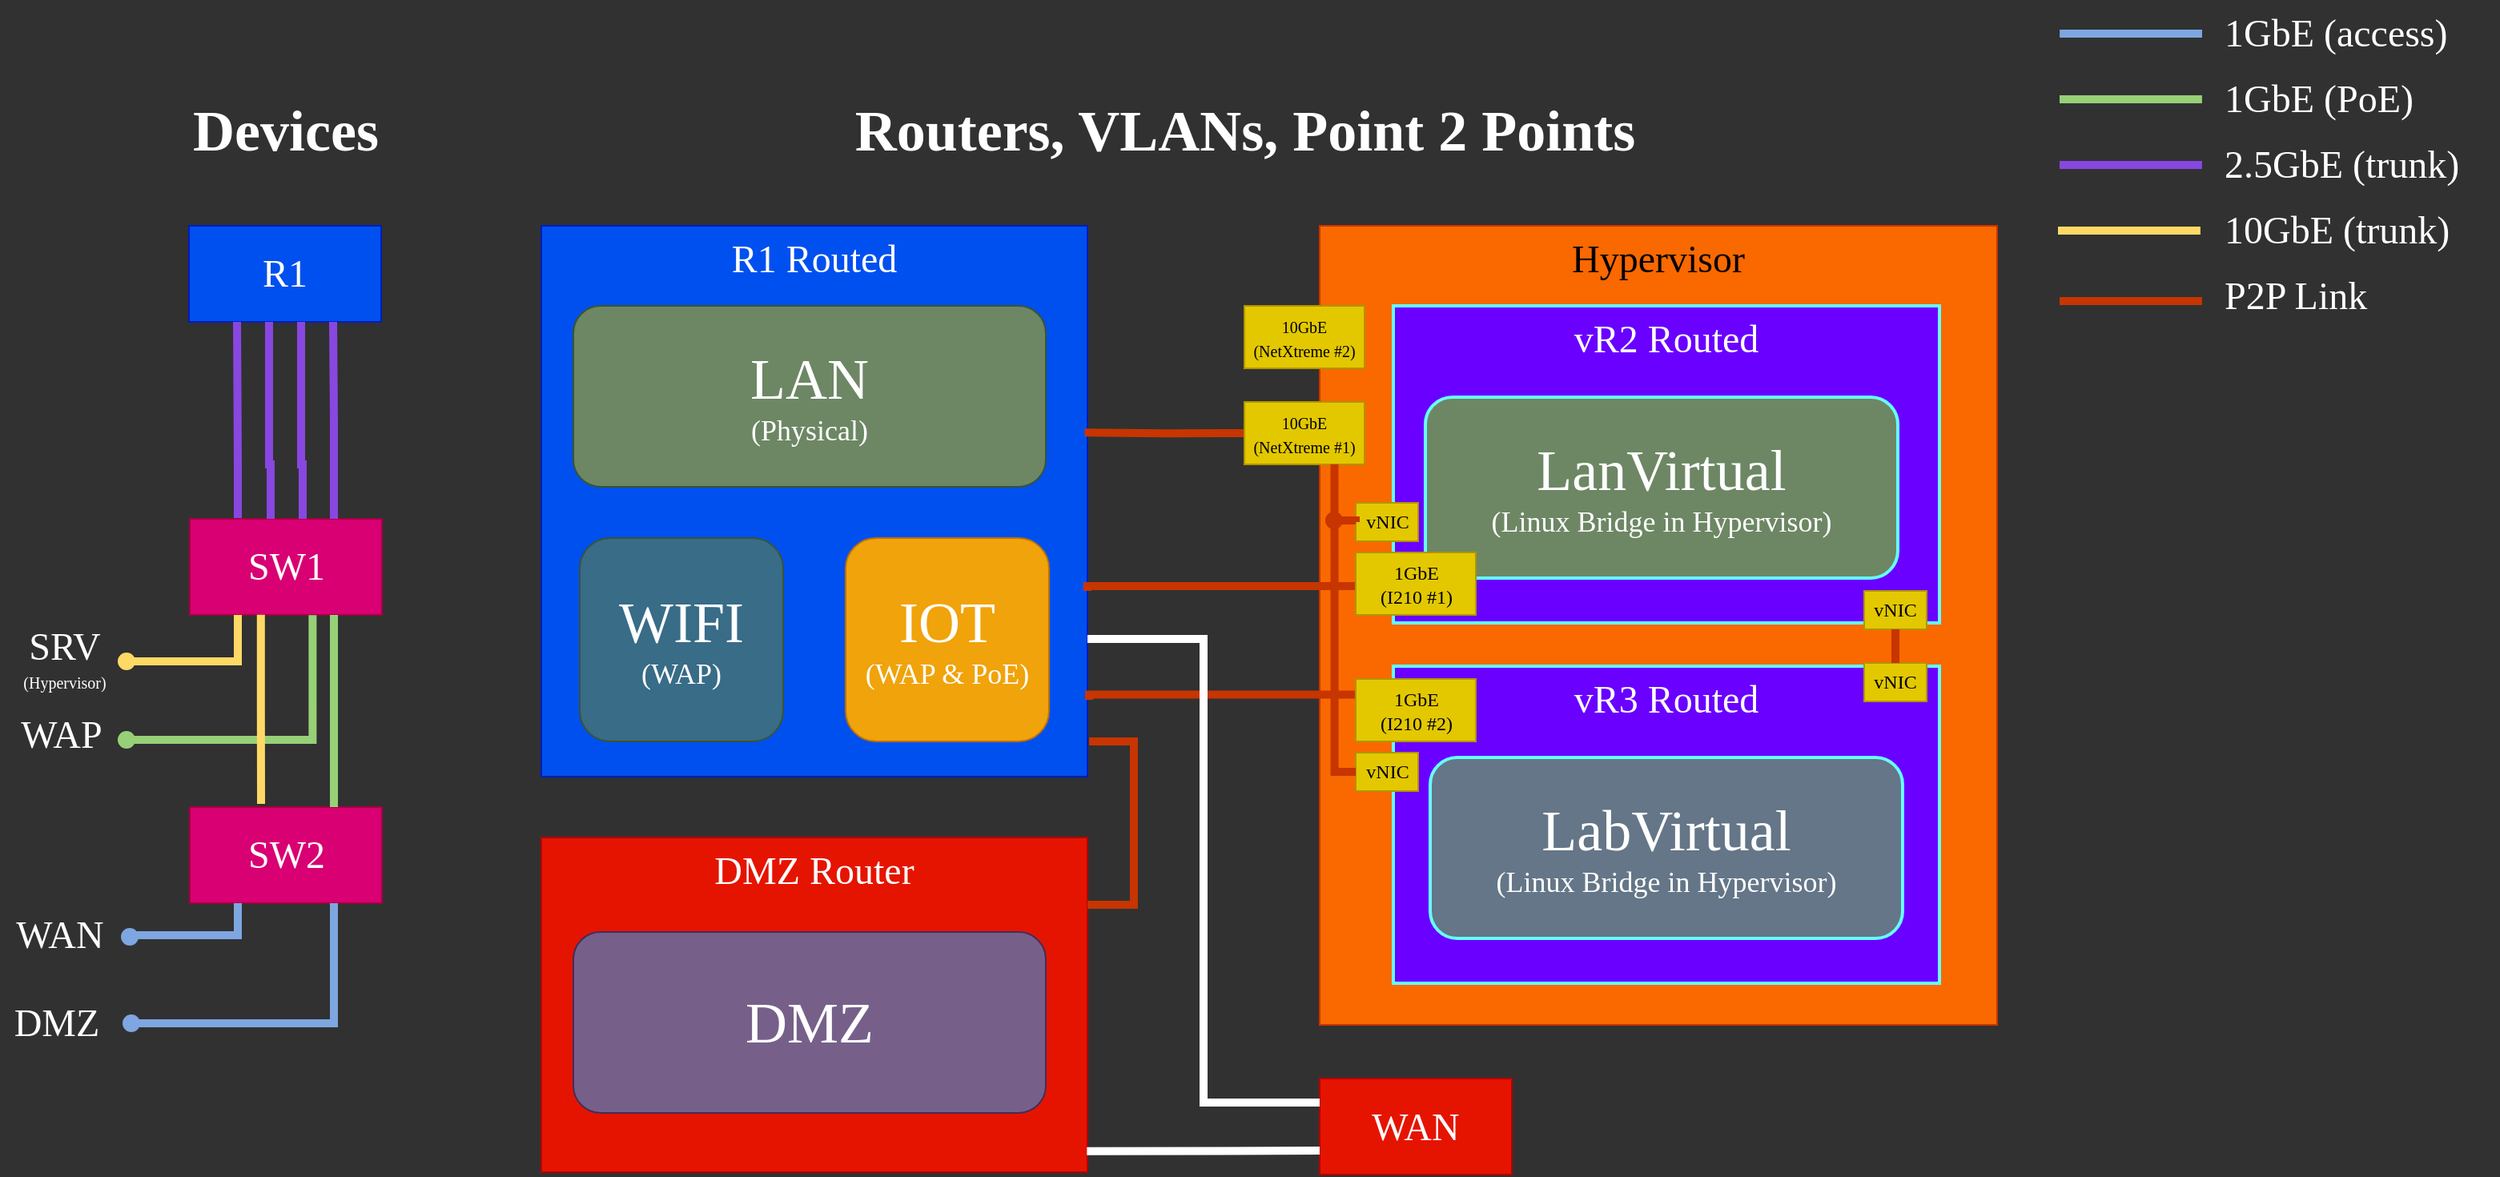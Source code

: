 <mxfile version="28.1.2">
  <diagram name="Page-1" id="QDxShlo2q_dAKLYwBmf7">
    <mxGraphModel dx="2531" dy="1665" grid="0" gridSize="10" guides="1" tooltips="1" connect="1" arrows="1" fold="1" page="1" pageScale="1" pageWidth="827" pageHeight="1169" background="#313131" math="0" shadow="0">
      <root>
        <mxCell id="0" />
        <mxCell id="1" parent="0" />
        <mxCell id="CPtn0MxNjc3UkulUdqv1-4" value="&lt;font face=&quot;Ubuntu Sans&quot; data-font-src=&quot;https://fonts.googleapis.com/css?family=Ubuntu+Sans&quot; style=&quot;font-size: 24px;&quot;&gt;R1&lt;/font&gt;" style="rounded=0;whiteSpace=wrap;html=1;fillColor=#0050ef;fontColor=#ffffff;strokeColor=#001DBC;" vertex="1" parent="1">
          <mxGeometry x="175" y="176" width="120" height="60" as="geometry" />
        </mxCell>
        <mxCell id="CPtn0MxNjc3UkulUdqv1-12" style="edgeStyle=orthogonalEdgeStyle;rounded=0;orthogonalLoop=1;jettySize=auto;html=1;entryX=0.25;entryY=1;entryDx=0;entryDy=0;exitX=0.25;exitY=0;exitDx=0;exitDy=0;strokeWidth=5;endArrow=none;endFill=0;strokeColor=#8847E0;" edge="1" parent="1" source="CPtn0MxNjc3UkulUdqv1-5" target="CPtn0MxNjc3UkulUdqv1-4">
          <mxGeometry relative="1" as="geometry">
            <Array as="points">
              <mxPoint x="206" y="325" />
            </Array>
          </mxGeometry>
        </mxCell>
        <mxCell id="CPtn0MxNjc3UkulUdqv1-5" value="&lt;font face=&quot;Ubuntu Sans&quot; data-font-src=&quot;https://fonts.googleapis.com/css?family=Ubuntu+Sans&quot; style=&quot;font-size: 24px;&quot;&gt;SW1&lt;/font&gt;" style="rounded=0;whiteSpace=wrap;html=1;fillColor=#d80073;fontColor=#ffffff;strokeColor=#A50040;" vertex="1" parent="1">
          <mxGeometry x="175.5" y="359" width="120" height="60" as="geometry" />
        </mxCell>
        <mxCell id="CPtn0MxNjc3UkulUdqv1-10" value="&lt;font face=&quot;Ubuntu Sans&quot; data-font-src=&quot;https://fonts.googleapis.com/css?family=Ubuntu+Sans&quot; style=&quot;font-size: 24px;&quot;&gt;SW2&lt;/font&gt;" style="rounded=0;whiteSpace=wrap;html=1;fillColor=#d80073;fontColor=#ffffff;strokeColor=#A50040;" vertex="1" parent="1">
          <mxGeometry x="175.5" y="539" width="120" height="60" as="geometry" />
        </mxCell>
        <mxCell id="CPtn0MxNjc3UkulUdqv1-16" style="edgeStyle=orthogonalEdgeStyle;rounded=0;orthogonalLoop=1;jettySize=auto;html=1;entryX=0.25;entryY=1;entryDx=0;entryDy=0;exitX=0.25;exitY=0;exitDx=0;exitDy=0;strokeWidth=5;endArrow=none;endFill=0;strokeColor=#8847E0;" edge="1" parent="1">
          <mxGeometry relative="1" as="geometry">
            <mxPoint x="226" y="359" as="sourcePoint" />
            <mxPoint x="225" y="236" as="targetPoint" />
            <Array as="points">
              <mxPoint x="226" y="325" />
            </Array>
          </mxGeometry>
        </mxCell>
        <mxCell id="CPtn0MxNjc3UkulUdqv1-17" style="edgeStyle=orthogonalEdgeStyle;rounded=0;orthogonalLoop=1;jettySize=auto;html=1;entryX=0.25;entryY=1;entryDx=0;entryDy=0;exitX=0.25;exitY=0;exitDx=0;exitDy=0;strokeWidth=5;endArrow=none;endFill=0;strokeColor=#8847E0;" edge="1" parent="1">
          <mxGeometry relative="1" as="geometry">
            <mxPoint x="246" y="359" as="sourcePoint" />
            <mxPoint x="245" y="236" as="targetPoint" />
            <Array as="points">
              <mxPoint x="246" y="325" />
            </Array>
          </mxGeometry>
        </mxCell>
        <mxCell id="CPtn0MxNjc3UkulUdqv1-18" style="edgeStyle=orthogonalEdgeStyle;rounded=0;orthogonalLoop=1;jettySize=auto;html=1;entryX=0.75;entryY=1;entryDx=0;entryDy=0;exitX=0.75;exitY=0;exitDx=0;exitDy=0;strokeWidth=5;endArrow=none;endFill=0;strokeColor=#8847E0;" edge="1" parent="1" source="CPtn0MxNjc3UkulUdqv1-5" target="CPtn0MxNjc3UkulUdqv1-4">
          <mxGeometry relative="1" as="geometry">
            <mxPoint x="253" y="359" as="sourcePoint" />
            <mxPoint x="252" y="236" as="targetPoint" />
          </mxGeometry>
        </mxCell>
        <mxCell id="CPtn0MxNjc3UkulUdqv1-19" style="edgeStyle=orthogonalEdgeStyle;rounded=0;orthogonalLoop=1;jettySize=auto;html=1;strokeWidth=5;endArrow=oval;endFill=1;exitX=0.25;exitY=1;exitDx=0;exitDy=0;strokeColor=#7EA6E0;" edge="1" parent="1" source="CPtn0MxNjc3UkulUdqv1-10">
          <mxGeometry relative="1" as="geometry">
            <mxPoint x="138" y="620" as="targetPoint" />
            <mxPoint x="112" y="656" as="sourcePoint" />
            <Array as="points">
              <mxPoint x="205" y="619" />
            </Array>
          </mxGeometry>
        </mxCell>
        <mxCell id="CPtn0MxNjc3UkulUdqv1-20" value="&lt;font face=&quot;Ubuntu Sans&quot; style=&quot;font-size: 24px; color: rgb(255, 255, 255);&quot;&gt;WAN&lt;/font&gt;" style="text;html=1;align=center;verticalAlign=middle;resizable=0;points=[];autosize=1;strokeColor=none;fillColor=none;fontColor=#EA6B66;" vertex="1" parent="1">
          <mxGeometry x="57" y="598" width="73" height="41" as="geometry" />
        </mxCell>
        <mxCell id="CPtn0MxNjc3UkulUdqv1-21" style="edgeStyle=orthogonalEdgeStyle;rounded=0;orthogonalLoop=1;jettySize=auto;html=1;entryX=0.75;entryY=1;entryDx=0;entryDy=0;exitX=0.75;exitY=0;exitDx=0;exitDy=0;strokeWidth=5;endArrow=none;endFill=0;strokeColor=#97D077;fillColor=#60a917;" edge="1" parent="1" source="CPtn0MxNjc3UkulUdqv1-10" target="CPtn0MxNjc3UkulUdqv1-5">
          <mxGeometry relative="1" as="geometry">
            <mxPoint x="333" y="571" as="sourcePoint" />
            <mxPoint x="332" y="448" as="targetPoint" />
            <Array as="points">
              <mxPoint x="265" y="534" />
              <mxPoint x="266" y="419" />
            </Array>
          </mxGeometry>
        </mxCell>
        <mxCell id="CPtn0MxNjc3UkulUdqv1-22" style="edgeStyle=orthogonalEdgeStyle;rounded=0;orthogonalLoop=1;jettySize=auto;html=1;entryX=0.75;entryY=1;entryDx=0;entryDy=0;strokeWidth=5;endArrow=none;endFill=0;strokeColor=#7EA6E0;fillColor=#60a917;" edge="1" parent="1">
          <mxGeometry relative="1" as="geometry">
            <mxPoint x="1432" y="56" as="sourcePoint" />
            <mxPoint x="1343.05" y="56" as="targetPoint" />
            <Array as="points">
              <mxPoint x="1431" y="56" />
            </Array>
          </mxGeometry>
        </mxCell>
        <mxCell id="CPtn0MxNjc3UkulUdqv1-23" style="edgeStyle=orthogonalEdgeStyle;rounded=0;orthogonalLoop=1;jettySize=auto;html=1;entryX=0.75;entryY=1;entryDx=0;entryDy=0;strokeWidth=5;endArrow=none;endFill=0;strokeColor=#97D077;fillColor=#60a917;" edge="1" parent="1">
          <mxGeometry relative="1" as="geometry">
            <mxPoint x="1431.95" y="97" as="sourcePoint" />
            <mxPoint x="1343" y="97" as="targetPoint" />
            <Array as="points">
              <mxPoint x="1430.95" y="97" />
            </Array>
          </mxGeometry>
        </mxCell>
        <mxCell id="CPtn0MxNjc3UkulUdqv1-26" style="edgeStyle=orthogonalEdgeStyle;rounded=0;orthogonalLoop=1;jettySize=auto;html=1;entryX=0.75;entryY=1;entryDx=0;entryDy=0;strokeWidth=5;endArrow=none;endFill=0;strokeColor=#8847E0;fillColor=#60a917;" edge="1" parent="1">
          <mxGeometry relative="1" as="geometry">
            <mxPoint x="1431.95" y="138" as="sourcePoint" />
            <mxPoint x="1343" y="138" as="targetPoint" />
            <Array as="points">
              <mxPoint x="1430.95" y="138" />
            </Array>
          </mxGeometry>
        </mxCell>
        <mxCell id="CPtn0MxNjc3UkulUdqv1-27" value="&lt;font face=&quot;Ubuntu Sans&quot; style=&quot;font-size: 24px; color: rgb(255, 255, 255);&quot;&gt;1GbE (access)&lt;/font&gt;" style="text;html=1;align=left;verticalAlign=middle;resizable=0;points=[];autosize=1;strokeColor=none;fillColor=none;fontColor=#EA6B66;" vertex="1" parent="1">
          <mxGeometry x="1444" y="35" width="164" height="41" as="geometry" />
        </mxCell>
        <mxCell id="CPtn0MxNjc3UkulUdqv1-28" value="&lt;font face=&quot;Ubuntu Sans&quot; style=&quot;font-size: 24px; color: rgb(255, 255, 255);&quot;&gt;1GbE (PoE)&lt;/font&gt;" style="text;html=1;align=left;verticalAlign=middle;resizable=0;points=[];autosize=1;strokeColor=none;fillColor=none;fontColor=#EA6B66;" vertex="1" parent="1">
          <mxGeometry x="1444" y="76" width="137" height="41" as="geometry" />
        </mxCell>
        <mxCell id="CPtn0MxNjc3UkulUdqv1-30" value="&lt;font face=&quot;Ubuntu Sans&quot; style=&quot;font-size: 24px; color: rgb(255, 255, 255);&quot;&gt;2.5GbE (trunk)&lt;/font&gt;" style="text;html=1;align=left;verticalAlign=middle;resizable=0;points=[];autosize=1;strokeColor=none;fillColor=none;fontColor=#EA6B66;" vertex="1" parent="1">
          <mxGeometry x="1444" y="117" width="173" height="41" as="geometry" />
        </mxCell>
        <mxCell id="CPtn0MxNjc3UkulUdqv1-35" style="edgeStyle=orthogonalEdgeStyle;rounded=0;orthogonalLoop=1;jettySize=auto;html=1;strokeWidth=5;endArrow=oval;endFill=1;strokeColor=#FFD966;fillColor=#60a917;exitX=0.25;exitY=1;exitDx=0;exitDy=0;" edge="1" parent="1" source="CPtn0MxNjc3UkulUdqv1-5">
          <mxGeometry relative="1" as="geometry">
            <mxPoint x="199.5" y="434" as="sourcePoint" />
            <mxPoint x="136" y="448" as="targetPoint" />
            <Array as="points">
              <mxPoint x="206" y="448" />
            </Array>
          </mxGeometry>
        </mxCell>
        <mxCell id="CPtn0MxNjc3UkulUdqv1-36" value="&lt;div&gt;&lt;font face=&quot;Ubuntu Sans&quot; style=&quot;font-size: 24px; color: rgb(255, 255, 255);&quot;&gt;SRV&lt;/font&gt;&lt;/div&gt;&lt;div&gt;&lt;font face=&quot;Ubuntu Sans&quot; style=&quot;color: rgb(255, 255, 255); font-size: 10px;&quot;&gt;(Hypervisor)&lt;/font&gt;&lt;/div&gt;" style="text;html=1;align=center;verticalAlign=middle;resizable=0;points=[];autosize=1;strokeColor=none;fillColor=none;fontColor=#EA6B66;" vertex="1" parent="1">
          <mxGeometry x="60" y="418" width="73" height="56" as="geometry" />
        </mxCell>
        <mxCell id="CPtn0MxNjc3UkulUdqv1-37" style="edgeStyle=orthogonalEdgeStyle;rounded=0;orthogonalLoop=1;jettySize=auto;html=1;entryX=0.75;entryY=1;entryDx=0;entryDy=0;strokeWidth=5;endArrow=none;endFill=0;strokeColor=#FFD966;fillColor=#60a917;" edge="1" parent="1">
          <mxGeometry relative="1" as="geometry">
            <mxPoint x="1430.95" y="179" as="sourcePoint" />
            <mxPoint x="1342" y="179" as="targetPoint" />
            <Array as="points">
              <mxPoint x="1429.95" y="179" />
            </Array>
          </mxGeometry>
        </mxCell>
        <mxCell id="CPtn0MxNjc3UkulUdqv1-38" value="&lt;font face=&quot;Ubuntu Sans&quot; style=&quot;font-size: 24px; color: rgb(255, 255, 255);&quot;&gt;10GbE (trunk)&lt;/font&gt;" style="text;html=1;align=left;verticalAlign=middle;resizable=0;points=[];autosize=1;strokeColor=none;fillColor=none;fontColor=#EA6B66;" vertex="1" parent="1">
          <mxGeometry x="1444" y="158" width="167" height="41" as="geometry" />
        </mxCell>
        <mxCell id="CPtn0MxNjc3UkulUdqv1-42" style="edgeStyle=orthogonalEdgeStyle;rounded=0;orthogonalLoop=1;jettySize=auto;html=1;strokeWidth=5;endArrow=none;endFill=0;strokeColor=#97D077;fillColor=#60a917;startArrow=oval;startFill=1;entryX=0.639;entryY=1.003;entryDx=0;entryDy=0;entryPerimeter=0;" edge="1" parent="1" target="CPtn0MxNjc3UkulUdqv1-5">
          <mxGeometry relative="1" as="geometry">
            <mxPoint x="136" y="497" as="sourcePoint" />
            <mxPoint x="253" y="421" as="targetPoint" />
            <Array as="points">
              <mxPoint x="138" y="497" />
              <mxPoint x="252" y="497" />
            </Array>
          </mxGeometry>
        </mxCell>
        <mxCell id="CPtn0MxNjc3UkulUdqv1-11" style="edgeStyle=orthogonalEdgeStyle;rounded=0;orthogonalLoop=1;jettySize=auto;html=1;exitX=0.37;exitY=0.997;exitDx=0;exitDy=0;strokeWidth=5;strokeColor=#FFD966;endArrow=none;endFill=0;exitPerimeter=0;" edge="1" parent="1" source="CPtn0MxNjc3UkulUdqv1-5">
          <mxGeometry relative="1" as="geometry">
            <mxPoint x="220" y="537" as="targetPoint" />
          </mxGeometry>
        </mxCell>
        <mxCell id="CPtn0MxNjc3UkulUdqv1-43" value="&lt;font face=&quot;Ubuntu Sans&quot; style=&quot;font-size: 24px; color: rgb(255, 255, 255);&quot;&gt;WAP&lt;/font&gt;" style="text;html=1;align=center;verticalAlign=middle;resizable=0;points=[];autosize=1;strokeColor=none;fillColor=none;fontColor=#EA6B66;" vertex="1" parent="1">
          <mxGeometry x="60" y="473" width="70" height="41" as="geometry" />
        </mxCell>
        <mxCell id="CPtn0MxNjc3UkulUdqv1-44" value="&lt;font face=&quot;Ubuntu Sans&quot; data-font-src=&quot;https://fonts.googleapis.com/css?family=Ubuntu+Sans&quot; style=&quot;color: rgb(255, 255, 255); font-size: 36px;&quot;&gt;Devices&lt;/font&gt;" style="text;html=1;align=center;verticalAlign=middle;resizable=0;points=[];autosize=1;strokeColor=none;fillColor=none;fontStyle=1" vertex="1" parent="1">
          <mxGeometry x="164" y="89" width="142" height="55" as="geometry" />
        </mxCell>
        <mxCell id="CPtn0MxNjc3UkulUdqv1-45" value="&lt;font face=&quot;Ubuntu Sans&quot; data-font-src=&quot;https://fonts.googleapis.com/css?family=Ubuntu+Sans&quot; style=&quot;color: rgb(255, 255, 255); font-size: 36px;&quot;&gt;Routers, VLANs, Point 2 Points&lt;/font&gt;" style="text;html=1;align=center;verticalAlign=middle;resizable=0;points=[];autosize=1;strokeColor=none;fillColor=none;fontStyle=1" vertex="1" parent="1">
          <mxGeometry x="579" y="89" width="510" height="55" as="geometry" />
        </mxCell>
        <mxCell id="CPtn0MxNjc3UkulUdqv1-51" style="edgeStyle=orthogonalEdgeStyle;rounded=0;orthogonalLoop=1;jettySize=auto;html=1;strokeWidth=5;endArrow=oval;endFill=1;exitX=0.75;exitY=1;exitDx=0;exitDy=0;strokeColor=#7EA6E0;" edge="1" parent="1" source="CPtn0MxNjc3UkulUdqv1-10">
          <mxGeometry relative="1" as="geometry">
            <mxPoint x="139" y="674" as="targetPoint" />
            <mxPoint x="330" y="653" as="sourcePoint" />
            <Array as="points">
              <mxPoint x="266" y="674" />
            </Array>
          </mxGeometry>
        </mxCell>
        <mxCell id="CPtn0MxNjc3UkulUdqv1-52" value="&lt;font face=&quot;Ubuntu Sans&quot; style=&quot;font-size: 24px; color: rgb(255, 255, 255);&quot;&gt;DMZ&lt;/font&gt;" style="text;html=1;align=center;verticalAlign=middle;resizable=0;points=[];autosize=1;strokeColor=none;fillColor=none;fontColor=#EA6B66;" vertex="1" parent="1">
          <mxGeometry x="57" y="653" width="69" height="41" as="geometry" />
        </mxCell>
        <mxCell id="CPtn0MxNjc3UkulUdqv1-54" value="&lt;font face=&quot;Ubuntu Sans&quot; data-font-src=&quot;https://fonts.googleapis.com/css?family=Ubuntu+Sans&quot; style=&quot;font-size: 24px;&quot;&gt;R1 Routed&lt;/font&gt;" style="rounded=0;whiteSpace=wrap;html=1;fillColor=#0050ef;fontColor=#ffffff;strokeColor=#001DBC;verticalAlign=top;align=center;" vertex="1" parent="1">
          <mxGeometry x="395" y="176" width="341" height="344" as="geometry" />
        </mxCell>
        <mxCell id="CPtn0MxNjc3UkulUdqv1-40" value="&lt;div&gt;&lt;font style=&quot;font-size: 36px;&quot; face=&quot;Ubuntu Sans&quot;&gt;LAN&lt;/font&gt;&lt;/div&gt;&lt;div&gt;&lt;font style=&quot;font-size: 18px;&quot; face=&quot;Ubuntu Sans&quot;&gt;(Physical)&lt;/font&gt;&lt;/div&gt;" style="rounded=1;whiteSpace=wrap;html=1;fillColor=#6d8764;strokeColor=#3A5431;fontColor=#ffffff;" vertex="1" parent="1">
          <mxGeometry x="415" y="226" width="295" height="113" as="geometry" />
        </mxCell>
        <mxCell id="CPtn0MxNjc3UkulUdqv1-49" value="&lt;div&gt;&lt;font style=&quot;font-size: 36px;&quot; face=&quot;Ubuntu Sans&quot;&gt;WIFI&lt;/font&gt;&lt;/div&gt;&lt;div&gt;&lt;font style=&quot;font-size: 18px;&quot; face=&quot;Ubuntu Sans&quot;&gt;(WAP)&lt;/font&gt;&lt;/div&gt;" style="rounded=1;whiteSpace=wrap;html=1;fillColor=light-dark(#386C87,#386C87);strokeColor=#3A5431;fontColor=#ffffff;" vertex="1" parent="1">
          <mxGeometry x="419" y="371" width="127" height="127" as="geometry" />
        </mxCell>
        <mxCell id="CPtn0MxNjc3UkulUdqv1-50" value="&lt;font style=&quot;font-size: 36px;&quot; face=&quot;Ubuntu Sans&quot;&gt;IOT&lt;br&gt;&lt;/font&gt;&lt;font face=&quot;Ubuntu Sans&quot; style=&quot;font-size: 18px;&quot;&gt;(WAP &amp;amp; PoE)&lt;/font&gt;" style="rounded=1;whiteSpace=wrap;html=1;fillColor=#f0a30a;strokeColor=#BD7000;fontColor=#FFFFFF;" vertex="1" parent="1">
          <mxGeometry x="585" y="371" width="127" height="127" as="geometry" />
        </mxCell>
        <mxCell id="CPtn0MxNjc3UkulUdqv1-57" value="&lt;font face=&quot;Ubuntu Sans&quot; data-font-src=&quot;https://fonts.googleapis.com/css?family=Ubuntu+Sans&quot; style=&quot;font-size: 24px;&quot;&gt;DMZ Router&lt;/font&gt;" style="rounded=0;whiteSpace=wrap;html=1;fillColor=#e51400;strokeColor=#B20000;verticalAlign=top;align=center;fontColor=#ffffff;" vertex="1" parent="1">
          <mxGeometry x="395" y="558" width="341" height="209" as="geometry" />
        </mxCell>
        <mxCell id="CPtn0MxNjc3UkulUdqv1-48" value="&lt;div&gt;&lt;font style=&quot;font-size: 36px;&quot; face=&quot;Ubuntu Sans&quot;&gt;DMZ&lt;/font&gt;&lt;/div&gt;" style="rounded=1;whiteSpace=wrap;html=1;fillColor=#76608a;strokeColor=#432D57;fontColor=#ffffff;" vertex="1" parent="1">
          <mxGeometry x="415" y="617" width="295" height="113" as="geometry" />
        </mxCell>
        <mxCell id="CPtn0MxNjc3UkulUdqv1-58" value="&lt;font face=&quot;Ubuntu Sans&quot; data-font-src=&quot;https://fonts.googleapis.com/css?family=Ubuntu+Sans&quot; style=&quot;font-size: 24px;&quot;&gt;WAN&lt;/font&gt;" style="rounded=0;whiteSpace=wrap;html=1;fillColor=#e51400;fontColor=#ffffff;strokeColor=#B20000;" vertex="1" parent="1">
          <mxGeometry x="881" y="708.5" width="120" height="60" as="geometry" />
        </mxCell>
        <mxCell id="CPtn0MxNjc3UkulUdqv1-61" style="edgeStyle=orthogonalEdgeStyle;rounded=0;orthogonalLoop=1;jettySize=auto;html=1;entryX=0.75;entryY=1;entryDx=0;entryDy=0;strokeWidth=5;endArrow=none;endFill=0;strokeColor=#C73500;fillColor=#fa6800;" edge="1" parent="1">
          <mxGeometry relative="1" as="geometry">
            <mxPoint x="1431.95" y="223" as="sourcePoint" />
            <mxPoint x="1343" y="223" as="targetPoint" />
            <Array as="points">
              <mxPoint x="1430.95" y="223" />
            </Array>
          </mxGeometry>
        </mxCell>
        <mxCell id="CPtn0MxNjc3UkulUdqv1-62" value="&lt;div&gt;&lt;font face=&quot;Ubuntu Sans&quot; style=&quot;font-size: 24px; color: rgb(255, 255, 255);&quot;&gt;P2P Link&lt;/font&gt;&lt;/div&gt;" style="text;html=1;align=left;verticalAlign=middle;resizable=0;points=[];autosize=1;strokeColor=none;fillColor=none;fontColor=#EA6B66;" vertex="1" parent="1">
          <mxGeometry x="1444" y="199" width="110" height="41" as="geometry" />
        </mxCell>
        <mxCell id="CPtn0MxNjc3UkulUdqv1-66" style="edgeStyle=orthogonalEdgeStyle;rounded=0;orthogonalLoop=1;jettySize=auto;html=1;entryX=1.003;entryY=0.936;entryDx=0;entryDy=0;strokeWidth=5;endArrow=none;endFill=0;strokeColor=#C73500;fillColor=#fa6800;entryPerimeter=0;" edge="1" parent="1" target="CPtn0MxNjc3UkulUdqv1-54">
          <mxGeometry relative="1" as="geometry">
            <mxPoint x="736" y="600" as="sourcePoint" />
            <mxPoint x="906" y="599" as="targetPoint" />
            <Array as="points">
              <mxPoint x="765" y="600" />
              <mxPoint x="765" y="498" />
            </Array>
          </mxGeometry>
        </mxCell>
        <mxCell id="CPtn0MxNjc3UkulUdqv1-67" style="edgeStyle=orthogonalEdgeStyle;rounded=0;orthogonalLoop=1;jettySize=auto;html=1;entryX=0;entryY=0.75;entryDx=0;entryDy=0;strokeWidth=5;endArrow=none;endFill=0;strokeColor=#FFFFFF;fillColor=#fa6800;exitX=0.999;exitY=0.937;exitDx=0;exitDy=0;exitPerimeter=0;" edge="1" parent="1" source="CPtn0MxNjc3UkulUdqv1-57" target="CPtn0MxNjc3UkulUdqv1-58">
          <mxGeometry relative="1" as="geometry">
            <mxPoint x="738" y="738" as="sourcePoint" />
            <mxPoint x="907" y="737.75" as="targetPoint" />
            <Array as="points">
              <mxPoint x="822" y="754" />
            </Array>
          </mxGeometry>
        </mxCell>
        <mxCell id="CPtn0MxNjc3UkulUdqv1-69" value="&lt;font face=&quot;Ubuntu Sans&quot; data-font-src=&quot;https://fonts.googleapis.com/css?family=Ubuntu+Sans&quot; style=&quot;font-size: 24px;&quot;&gt;Hypervisor&lt;/font&gt;" style="rounded=0;whiteSpace=wrap;html=1;fillColor=#fa6800;fontColor=#000000;strokeColor=#C73500;verticalAlign=top;align=center;" vertex="1" parent="1">
          <mxGeometry x="881" y="176" width="423" height="499" as="geometry" />
        </mxCell>
        <mxCell id="CPtn0MxNjc3UkulUdqv1-55" value="&lt;font face=&quot;Ubuntu Sans&quot; data-font-src=&quot;https://fonts.googleapis.com/css?family=Ubuntu+Sans&quot; style=&quot;font-size: 24px;&quot;&gt;vR2 Routed&lt;/font&gt;" style="rounded=0;whiteSpace=wrap;html=1;fillColor=#6a00ff;fontColor=#ffffff;strokeColor=#66FFFF;verticalAlign=top;align=center;strokeWidth=2;" vertex="1" parent="1">
          <mxGeometry x="927" y="226" width="341" height="198" as="geometry" />
        </mxCell>
        <mxCell id="CPtn0MxNjc3UkulUdqv1-47" value="&lt;div&gt;&lt;font style=&quot;font-size: 36px;&quot; face=&quot;Ubuntu Sans&quot;&gt;LanVirtual&lt;/font&gt;&lt;/div&gt;&lt;div&gt;&lt;font style=&quot;font-size: 18px;&quot; face=&quot;Ubuntu Sans&quot;&gt;(Linux Bridge in Hypervisor)&lt;/font&gt;&lt;/div&gt;" style="rounded=1;whiteSpace=wrap;html=1;fillColor=#6d8764;strokeColor=#66FFFF;fontColor=#ffffff;strokeWidth=2;" vertex="1" parent="1">
          <mxGeometry x="947" y="283" width="295" height="113" as="geometry" />
        </mxCell>
        <mxCell id="CPtn0MxNjc3UkulUdqv1-56" value="&lt;font face=&quot;Ubuntu Sans&quot; data-font-src=&quot;https://fonts.googleapis.com/css?family=Ubuntu+Sans&quot; style=&quot;font-size: 24px;&quot;&gt;vR3 Routed&lt;/font&gt;" style="rounded=0;whiteSpace=wrap;html=1;fillColor=#6a00ff;fontColor=#ffffff;strokeColor=#66FFFF;verticalAlign=top;align=center;strokeWidth=2;" vertex="1" parent="1">
          <mxGeometry x="927" y="451" width="341" height="198" as="geometry" />
        </mxCell>
        <mxCell id="CPtn0MxNjc3UkulUdqv1-53" value="&lt;div&gt;&lt;font style=&quot;font-size: 36px;&quot; face=&quot;Ubuntu Sans&quot;&gt;LabVirtual&lt;/font&gt;&lt;/div&gt;&lt;div&gt;&lt;font style=&quot;font-size: 18px;&quot; face=&quot;Ubuntu Sans&quot;&gt;(Linux Bridge in Hypervisor)&lt;/font&gt;&lt;/div&gt;" style="rounded=1;whiteSpace=wrap;html=1;fillColor=#647687;strokeColor=#66FFFF;fontColor=#ffffff;strokeWidth=2;" vertex="1" parent="1">
          <mxGeometry x="950" y="508" width="295" height="113" as="geometry" />
        </mxCell>
        <mxCell id="CPtn0MxNjc3UkulUdqv1-60" style="edgeStyle=orthogonalEdgeStyle;rounded=0;orthogonalLoop=1;jettySize=auto;html=1;strokeWidth=5;endArrow=none;endFill=0;strokeColor=#C73500;fillColor=#fa6800;entryX=0;entryY=0.5;entryDx=0;entryDy=0;exitX=0.995;exitY=0.201;exitDx=0;exitDy=0;exitPerimeter=0;" edge="1" parent="1">
          <mxGeometry relative="1" as="geometry">
            <mxPoint x="734.295" y="305.144" as="sourcePoint" />
            <mxPoint x="834" y="305.5" as="targetPoint" />
          </mxGeometry>
        </mxCell>
        <mxCell id="CPtn0MxNjc3UkulUdqv1-63" style="edgeStyle=orthogonalEdgeStyle;rounded=0;orthogonalLoop=1;jettySize=auto;html=1;entryX=0;entryY=0.25;entryDx=0;entryDy=0;strokeWidth=5;endArrow=none;endFill=0;strokeColor=#C73500;fillColor=#fa6800;" edge="1" parent="1" target="CPtn0MxNjc3UkulUdqv1-71">
          <mxGeometry relative="1" as="geometry">
            <mxPoint x="737" y="472" as="sourcePoint" />
            <mxPoint x="907" y="471" as="targetPoint" />
            <Array as="points">
              <mxPoint x="737" y="469" />
            </Array>
          </mxGeometry>
        </mxCell>
        <mxCell id="CPtn0MxNjc3UkulUdqv1-68" style="edgeStyle=orthogonalEdgeStyle;rounded=0;orthogonalLoop=1;jettySize=auto;html=1;entryX=0;entryY=0.25;entryDx=0;entryDy=0;strokeWidth=5;endArrow=none;endFill=0;strokeColor=#FFFFFF;fillColor=#fa6800;exitX=1;exitY=0.75;exitDx=0;exitDy=0;" edge="1" parent="1" source="CPtn0MxNjc3UkulUdqv1-54" target="CPtn0MxNjc3UkulUdqv1-58">
          <mxGeometry relative="1" as="geometry">
            <mxPoint x="724" y="713.25" as="sourcePoint" />
            <mxPoint x="893" y="713" as="targetPoint" />
          </mxGeometry>
        </mxCell>
        <mxCell id="CPtn0MxNjc3UkulUdqv1-70" value="&lt;div&gt;&lt;font style=&quot;font-size: 10px;&quot; face=&quot;Ubuntu Sans&quot;&gt;10GbE&lt;/font&gt;&lt;/div&gt;&lt;div&gt;&lt;font style=&quot;font-size: 10px;&quot; face=&quot;Ubuntu Sans&quot;&gt;(NetXtreme #2)&lt;/font&gt;&lt;/div&gt;" style="rounded=0;whiteSpace=wrap;html=1;fillColor=#e3c800;fontColor=#000000;strokeColor=#B09500;" vertex="1" parent="1">
          <mxGeometry x="834" y="226" width="75" height="39" as="geometry" />
        </mxCell>
        <mxCell id="CPtn0MxNjc3UkulUdqv1-71" value="&lt;div&gt;&lt;font face=&quot;Ubuntu Sans&quot;&gt;1GbE&lt;/font&gt;&lt;/div&gt;&lt;div&gt;&lt;font face=&quot;Ubuntu Sans&quot;&gt;(I210 #2)&lt;/font&gt;&lt;/div&gt;" style="rounded=0;whiteSpace=wrap;html=1;fillColor=#e3c800;fontColor=#000000;strokeColor=#B09500;" vertex="1" parent="1">
          <mxGeometry x="903.5" y="459" width="75" height="39" as="geometry" />
        </mxCell>
        <mxCell id="CPtn0MxNjc3UkulUdqv1-73" value="&lt;div&gt;&lt;font face=&quot;Ubuntu Sans&quot;&gt;vNIC&lt;/font&gt;&lt;/div&gt;" style="rounded=0;whiteSpace=wrap;html=1;fillColor=#e3c800;fontColor=#000000;strokeColor=#B09500;" vertex="1" parent="1">
          <mxGeometry x="1221" y="449" width="39" height="24" as="geometry" />
        </mxCell>
        <mxCell id="CPtn0MxNjc3UkulUdqv1-74" value="&lt;div&gt;&lt;font face=&quot;Ubuntu Sans&quot;&gt;vNIC&lt;/font&gt;&lt;/div&gt;" style="rounded=0;whiteSpace=wrap;html=1;fillColor=#e3c800;fontColor=#000000;strokeColor=#B09500;" vertex="1" parent="1">
          <mxGeometry x="1221" y="404" width="39" height="24" as="geometry" />
        </mxCell>
        <mxCell id="CPtn0MxNjc3UkulUdqv1-75" style="edgeStyle=orthogonalEdgeStyle;rounded=0;orthogonalLoop=1;jettySize=auto;html=1;entryX=0.5;entryY=1;entryDx=0;entryDy=0;strokeWidth=5;endArrow=none;endFill=0;strokeColor=#C73500;fillColor=#fa6800;exitX=0.5;exitY=0;exitDx=0;exitDy=0;" edge="1" parent="1" source="CPtn0MxNjc3UkulUdqv1-73" target="CPtn0MxNjc3UkulUdqv1-74">
          <mxGeometry relative="1" as="geometry">
            <mxPoint x="1354" y="592" as="sourcePoint" />
            <mxPoint x="1355" y="490" as="targetPoint" />
          </mxGeometry>
        </mxCell>
        <mxCell id="CPtn0MxNjc3UkulUdqv1-77" value="&lt;div&gt;&lt;font style=&quot;font-size: 10px;&quot; face=&quot;Ubuntu Sans&quot;&gt;10GbE&lt;/font&gt;&lt;/div&gt;&lt;div&gt;&lt;font style=&quot;font-size: 10px;&quot; face=&quot;Ubuntu Sans&quot;&gt;(NetXtreme #1)&lt;/font&gt;&lt;/div&gt;" style="rounded=0;whiteSpace=wrap;html=1;fillColor=#e3c800;fontColor=#000000;strokeColor=#B09500;" vertex="1" parent="1">
          <mxGeometry x="834" y="286" width="75" height="39" as="geometry" />
        </mxCell>
        <mxCell id="CPtn0MxNjc3UkulUdqv1-78" value="&lt;div&gt;&lt;font face=&quot;Ubuntu Sans&quot;&gt;1GbE&lt;/font&gt;&lt;/div&gt;&lt;div&gt;&lt;font face=&quot;Ubuntu Sans&quot;&gt;(I210 #1)&lt;/font&gt;&lt;/div&gt;" style="rounded=0;whiteSpace=wrap;html=1;fillColor=#e3c800;fontColor=#000000;strokeColor=#B09500;" vertex="1" parent="1">
          <mxGeometry x="903.5" y="380" width="75" height="39" as="geometry" />
        </mxCell>
        <mxCell id="CPtn0MxNjc3UkulUdqv1-79" style="edgeStyle=orthogonalEdgeStyle;rounded=0;orthogonalLoop=1;jettySize=auto;html=1;entryX=0;entryY=0.25;entryDx=0;entryDy=0;strokeWidth=5;endArrow=none;endFill=0;strokeColor=#C73500;fillColor=#fa6800;" edge="1" parent="1">
          <mxGeometry relative="1" as="geometry">
            <mxPoint x="736" y="404" as="sourcePoint" />
            <mxPoint x="903" y="401" as="targetPoint" />
            <Array as="points">
              <mxPoint x="736" y="401" />
            </Array>
          </mxGeometry>
        </mxCell>
        <mxCell id="CPtn0MxNjc3UkulUdqv1-80" value="&lt;div&gt;&lt;font face=&quot;Ubuntu Sans&quot;&gt;vNIC&lt;/font&gt;&lt;/div&gt;" style="rounded=0;whiteSpace=wrap;html=1;fillColor=#e3c800;fontColor=#000000;strokeColor=#B09500;" vertex="1" parent="1">
          <mxGeometry x="903.5" y="349" width="39" height="24" as="geometry" />
        </mxCell>
        <mxCell id="CPtn0MxNjc3UkulUdqv1-81" value="&lt;div&gt;&lt;font face=&quot;Ubuntu Sans&quot;&gt;vNIC&lt;/font&gt;&lt;/div&gt;" style="rounded=0;whiteSpace=wrap;html=1;fillColor=#e3c800;fontColor=#000000;strokeColor=#B09500;" vertex="1" parent="1">
          <mxGeometry x="903.5" y="505" width="39" height="24" as="geometry" />
        </mxCell>
        <mxCell id="CPtn0MxNjc3UkulUdqv1-82" style="edgeStyle=orthogonalEdgeStyle;rounded=0;orthogonalLoop=1;jettySize=auto;html=1;entryX=0.75;entryY=1;entryDx=0;entryDy=0;strokeWidth=5;endArrow=none;endFill=0;strokeColor=#C73500;fillColor=#fa6800;exitX=0;exitY=0.5;exitDx=0;exitDy=0;" edge="1" parent="1" source="CPtn0MxNjc3UkulUdqv1-81" target="CPtn0MxNjc3UkulUdqv1-77">
          <mxGeometry relative="1" as="geometry">
            <mxPoint x="765" y="639" as="sourcePoint" />
            <mxPoint x="766" y="537" as="targetPoint" />
            <Array as="points">
              <mxPoint x="890" y="517" />
            </Array>
          </mxGeometry>
        </mxCell>
        <mxCell id="CPtn0MxNjc3UkulUdqv1-84" style="edgeStyle=orthogonalEdgeStyle;rounded=0;orthogonalLoop=1;jettySize=auto;html=1;strokeWidth=5;endArrow=none;endFill=0;strokeColor=#C73500;fillColor=#fa6800;entryX=0;entryY=0.5;entryDx=0;entryDy=0;startArrow=oval;startFill=1;" edge="1" parent="1" target="CPtn0MxNjc3UkulUdqv1-80">
          <mxGeometry relative="1" as="geometry">
            <mxPoint x="890" y="360" as="sourcePoint" />
            <mxPoint x="876" y="372" as="targetPoint" />
          </mxGeometry>
        </mxCell>
      </root>
    </mxGraphModel>
  </diagram>
</mxfile>

